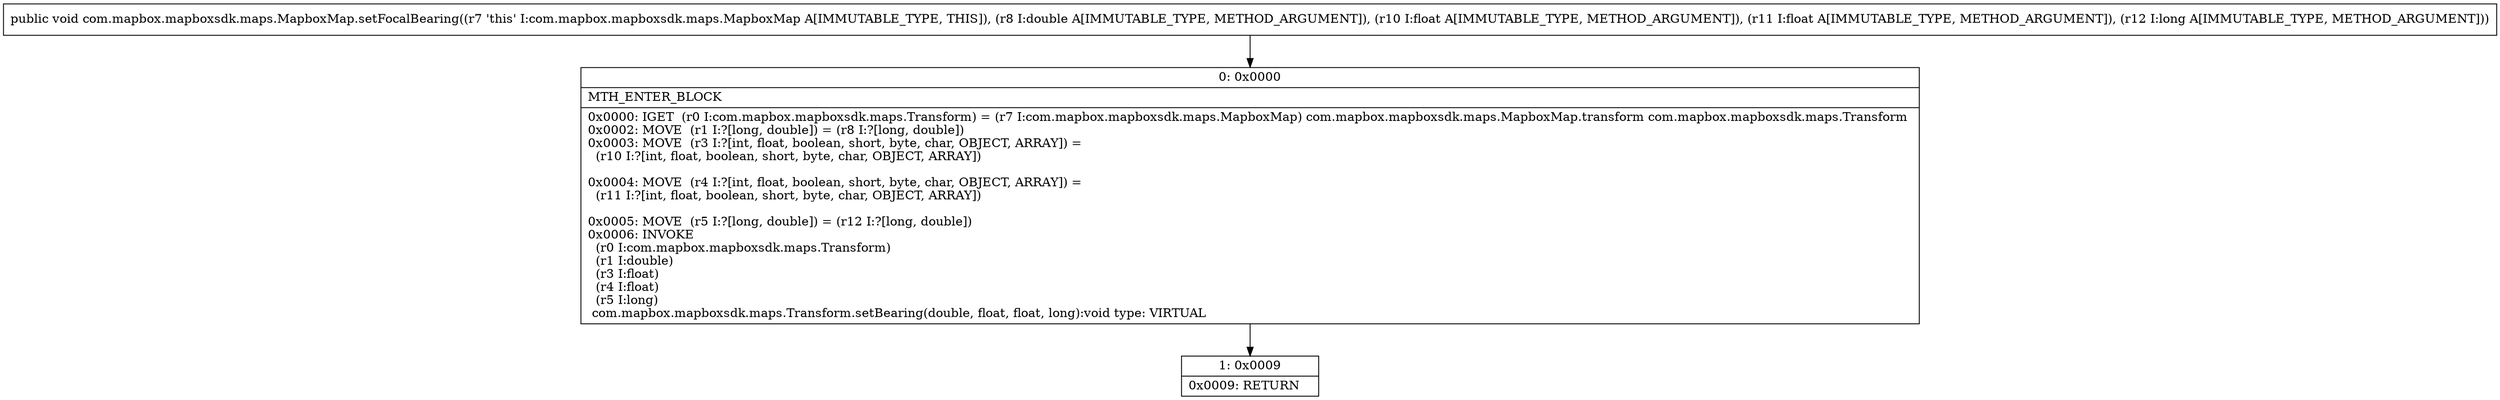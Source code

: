 digraph "CFG forcom.mapbox.mapboxsdk.maps.MapboxMap.setFocalBearing(DFFJ)V" {
Node_0 [shape=record,label="{0\:\ 0x0000|MTH_ENTER_BLOCK\l|0x0000: IGET  (r0 I:com.mapbox.mapboxsdk.maps.Transform) = (r7 I:com.mapbox.mapboxsdk.maps.MapboxMap) com.mapbox.mapboxsdk.maps.MapboxMap.transform com.mapbox.mapboxsdk.maps.Transform \l0x0002: MOVE  (r1 I:?[long, double]) = (r8 I:?[long, double]) \l0x0003: MOVE  (r3 I:?[int, float, boolean, short, byte, char, OBJECT, ARRAY]) = \l  (r10 I:?[int, float, boolean, short, byte, char, OBJECT, ARRAY])\l \l0x0004: MOVE  (r4 I:?[int, float, boolean, short, byte, char, OBJECT, ARRAY]) = \l  (r11 I:?[int, float, boolean, short, byte, char, OBJECT, ARRAY])\l \l0x0005: MOVE  (r5 I:?[long, double]) = (r12 I:?[long, double]) \l0x0006: INVOKE  \l  (r0 I:com.mapbox.mapboxsdk.maps.Transform)\l  (r1 I:double)\l  (r3 I:float)\l  (r4 I:float)\l  (r5 I:long)\l com.mapbox.mapboxsdk.maps.Transform.setBearing(double, float, float, long):void type: VIRTUAL \l}"];
Node_1 [shape=record,label="{1\:\ 0x0009|0x0009: RETURN   \l}"];
MethodNode[shape=record,label="{public void com.mapbox.mapboxsdk.maps.MapboxMap.setFocalBearing((r7 'this' I:com.mapbox.mapboxsdk.maps.MapboxMap A[IMMUTABLE_TYPE, THIS]), (r8 I:double A[IMMUTABLE_TYPE, METHOD_ARGUMENT]), (r10 I:float A[IMMUTABLE_TYPE, METHOD_ARGUMENT]), (r11 I:float A[IMMUTABLE_TYPE, METHOD_ARGUMENT]), (r12 I:long A[IMMUTABLE_TYPE, METHOD_ARGUMENT])) }"];
MethodNode -> Node_0;
Node_0 -> Node_1;
}


